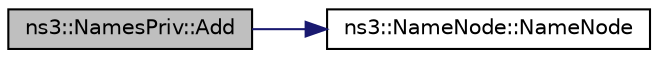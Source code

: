 digraph "ns3::NamesPriv::Add"
{
  edge [fontname="Helvetica",fontsize="10",labelfontname="Helvetica",labelfontsize="10"];
  node [fontname="Helvetica",fontsize="10",shape=record];
  rankdir="LR";
  Node1 [label="ns3::NamesPriv::Add",height=0.2,width=0.4,color="black", fillcolor="grey75", style="filled", fontcolor="black"];
  Node1 -> Node2 [color="midnightblue",fontsize="10",style="solid"];
  Node2 [label="ns3::NameNode::NameNode",height=0.2,width=0.4,color="black", fillcolor="white", style="filled",URL="$d2/d34/classns3_1_1NameNode.html#a8e51a2fe672cdd0dd068e5e8c6f28bc3"];
}
